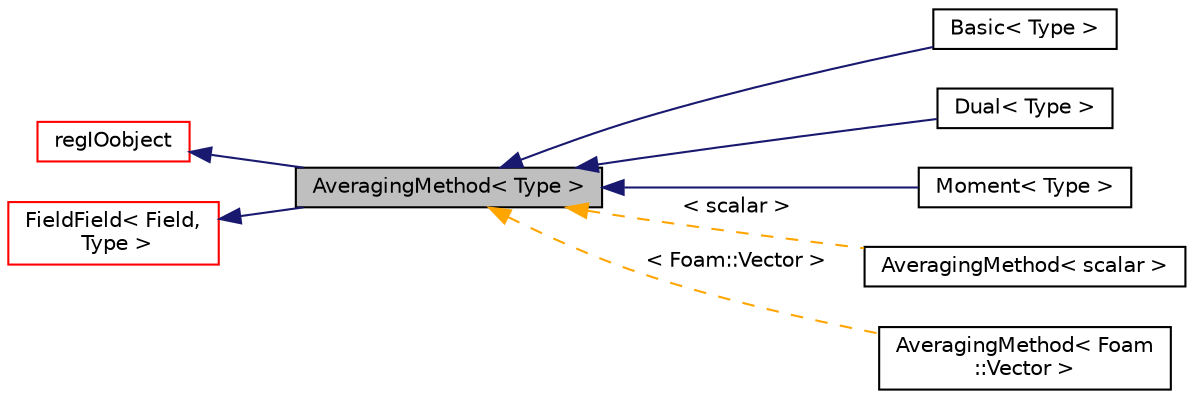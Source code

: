digraph "AveragingMethod&lt; Type &gt;"
{
  bgcolor="transparent";
  edge [fontname="Helvetica",fontsize="10",labelfontname="Helvetica",labelfontsize="10"];
  node [fontname="Helvetica",fontsize="10",shape=record];
  rankdir="LR";
  Node1 [label="AveragingMethod\< Type \>",height=0.2,width=0.4,color="black", fillcolor="grey75", style="filled", fontcolor="black"];
  Node2 -> Node1 [dir="back",color="midnightblue",fontsize="10",style="solid",fontname="Helvetica"];
  Node2 [label="regIOobject",height=0.2,width=0.4,color="red",URL="$a02193.html",tooltip="regIOobject is an abstract class derived from IOobject to handle automatic object registration with t..."];
  Node3 -> Node1 [dir="back",color="midnightblue",fontsize="10",style="solid",fontname="Helvetica"];
  Node3 [label="FieldField\< Field,\l Type \>",height=0.2,width=0.4,color="red",URL="$a00772.html",tooltip="Generic field type. "];
  Node1 -> Node4 [dir="back",color="midnightblue",fontsize="10",style="solid",fontname="Helvetica"];
  Node4 [label="Basic\< Type \>",height=0.2,width=0.4,color="black",URL="$a00098.html",tooltip="Basic lagrangian averaging procedure. "];
  Node1 -> Node5 [dir="back",color="midnightblue",fontsize="10",style="solid",fontname="Helvetica"];
  Node5 [label="Dual\< Type \>",height=0.2,width=0.4,color="black",URL="$a00593.html",tooltip="Dual-mesh lagrangian averaging procedure. "];
  Node1 -> Node6 [dir="back",color="midnightblue",fontsize="10",style="solid",fontname="Helvetica"];
  Node6 [label="Moment\< Type \>",height=0.2,width=0.4,color="black",URL="$a01557.html",tooltip="Moment lagrangian averaging procedure. "];
  Node1 -> Node7 [dir="back",color="orange",fontsize="10",style="dashed",label=" \< scalar \>" ,fontname="Helvetica"];
  Node7 [label="AveragingMethod\< scalar \>",height=0.2,width=0.4,color="black",URL="$a00087.html"];
  Node1 -> Node8 [dir="back",color="orange",fontsize="10",style="dashed",label=" \< Foam::Vector \>" ,fontname="Helvetica"];
  Node8 [label="AveragingMethod\< Foam\l::Vector \>",height=0.2,width=0.4,color="black",URL="$a00087.html"];
}

